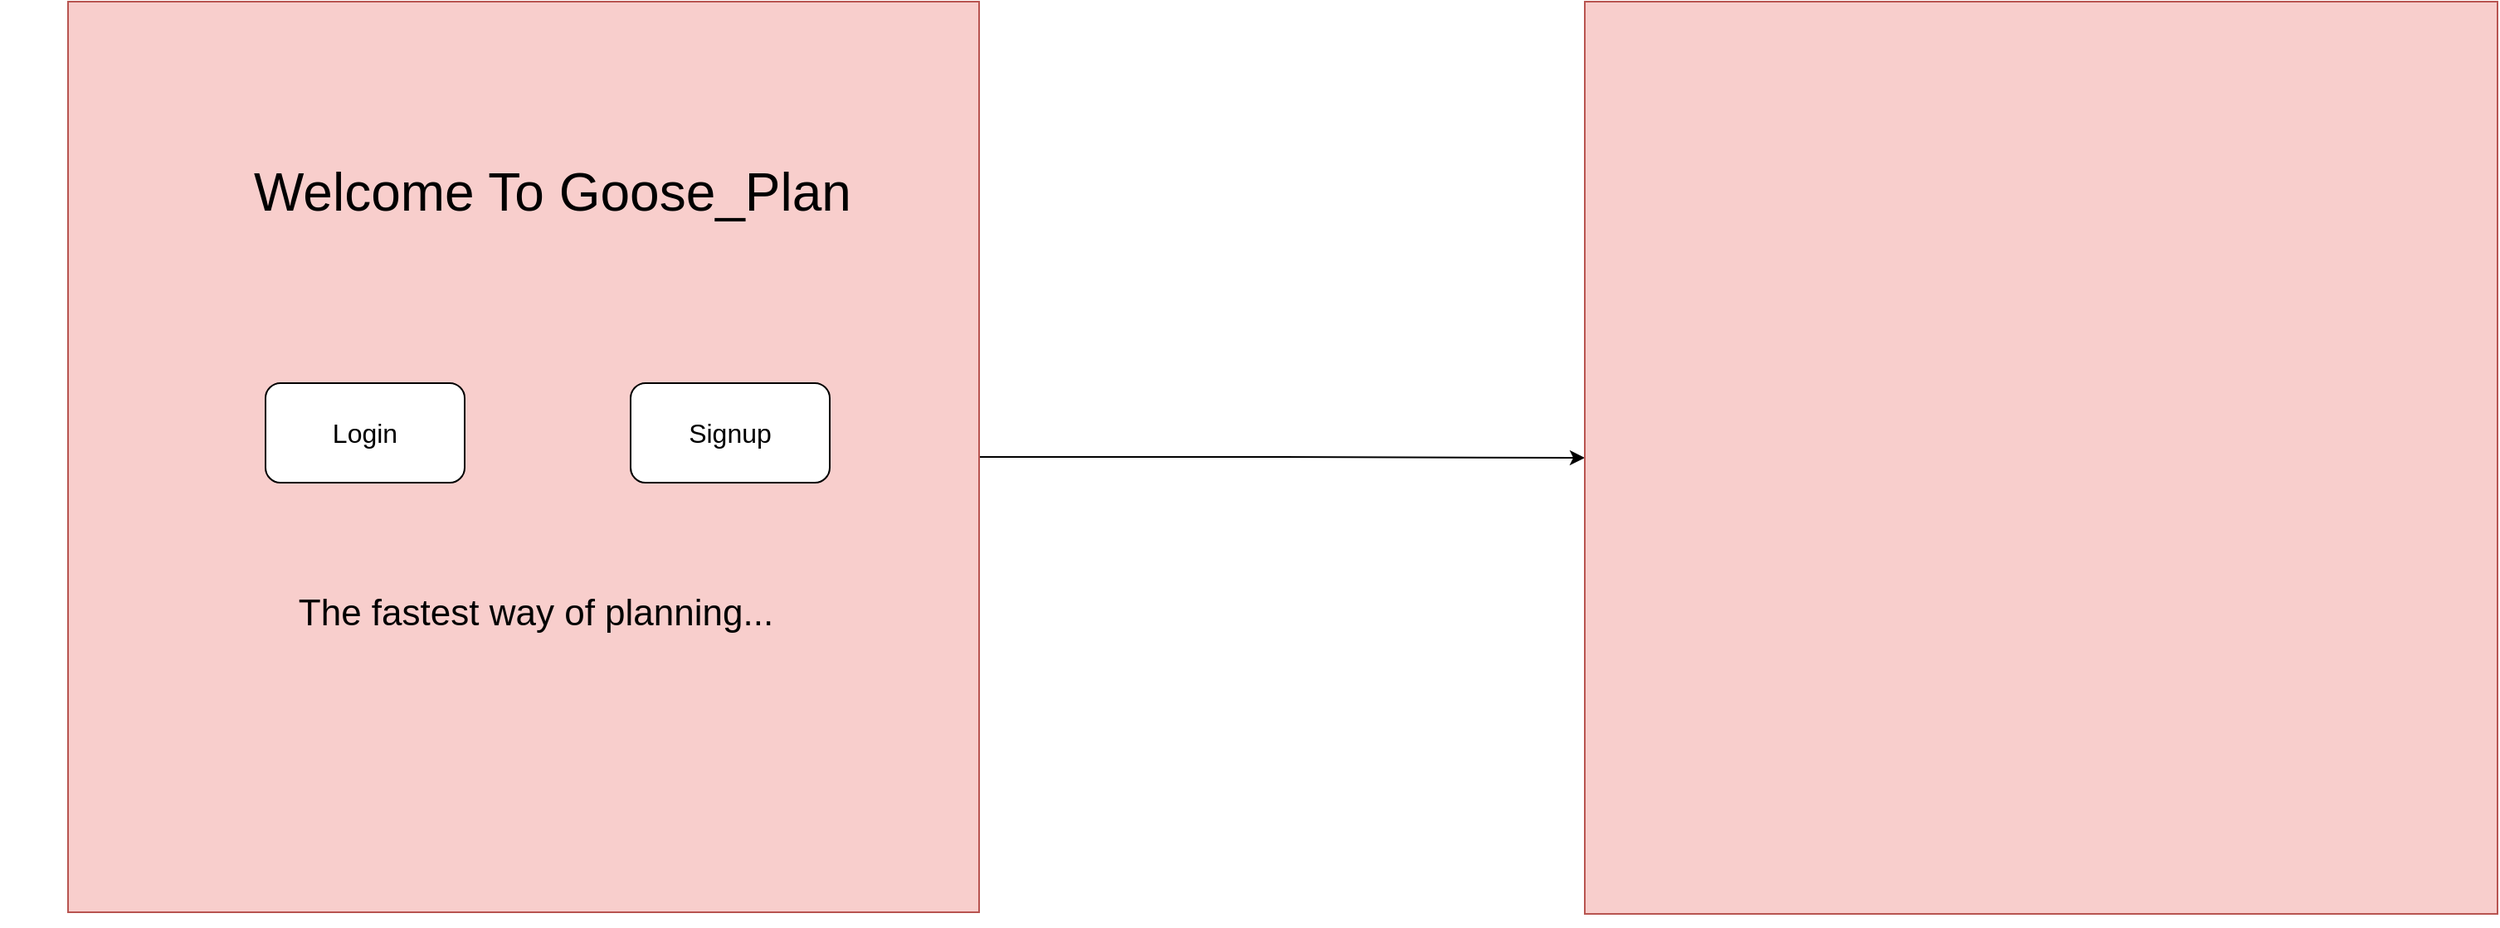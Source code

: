 <mxfile version="21.2.2" type="github">
  <diagram name="Page-1" id="fN_kPUefRSK5LdBiKVOg">
    <mxGraphModel dx="1590" dy="1080" grid="1" gridSize="10" guides="1" tooltips="1" connect="1" arrows="1" fold="1" page="1" pageScale="1" pageWidth="827" pageHeight="1169" math="0" shadow="0">
      <root>
        <mxCell id="0" />
        <mxCell id="1" parent="0" />
        <mxCell id="8TrDZY1N4ZAok5E6qu1y-15" style="edgeStyle=orthogonalEdgeStyle;rounded=0;orthogonalLoop=1;jettySize=auto;html=1;entryX=0;entryY=0.5;entryDx=0;entryDy=0;" edge="1" parent="1" source="WnF0JKDLOTkhBMKJS6SP-1" target="8TrDZY1N4ZAok5E6qu1y-13">
          <mxGeometry relative="1" as="geometry" />
        </mxCell>
        <mxCell id="WnF0JKDLOTkhBMKJS6SP-1" value="" style="whiteSpace=wrap;html=1;aspect=fixed;fillColor=#f8cecc;strokeColor=#b85450;movable=0;resizable=0;rotatable=0;deletable=0;editable=0;locked=1;connectable=0;" parent="1" vertex="1">
          <mxGeometry x="121" y="10" width="549" height="549" as="geometry" />
        </mxCell>
        <mxCell id="8TrDZY1N4ZAok5E6qu1y-5" value="Login" style="rounded=1;whiteSpace=wrap;html=1;fontSize=16;movable=0;resizable=0;rotatable=0;deletable=0;editable=0;locked=1;connectable=0;" vertex="1" parent="1">
          <mxGeometry x="240" y="240" width="120" height="60" as="geometry" />
        </mxCell>
        <mxCell id="8TrDZY1N4ZAok5E6qu1y-6" value="Signup" style="rounded=1;whiteSpace=wrap;html=1;fontSize=16;movable=0;resizable=0;rotatable=0;deletable=0;editable=0;locked=1;connectable=0;" vertex="1" parent="1">
          <mxGeometry x="460" y="240" width="120" height="60" as="geometry" />
        </mxCell>
        <mxCell id="8TrDZY1N4ZAok5E6qu1y-7" value="Welcome To Goose_Plan" style="text;strokeColor=none;align=center;fillColor=none;html=1;verticalAlign=middle;whiteSpace=wrap;rounded=0;fontSize=32;movable=0;resizable=0;rotatable=0;deletable=0;editable=0;locked=1;connectable=0;" vertex="1" parent="1">
          <mxGeometry x="93" y="50" width="640" height="150" as="geometry" />
        </mxCell>
        <mxCell id="8TrDZY1N4ZAok5E6qu1y-8" value="&lt;font style=&quot;font-size: 22px;&quot;&gt;The fastest way of planning...&lt;/font&gt;" style="text;strokeColor=none;align=center;fillColor=none;html=1;verticalAlign=middle;whiteSpace=wrap;rounded=0;fontSize=32;movable=0;resizable=0;rotatable=0;deletable=0;editable=0;locked=1;connectable=0;" vertex="1" parent="1">
          <mxGeometry x="80" y="310" width="646" height="130" as="geometry" />
        </mxCell>
        <mxCell id="8TrDZY1N4ZAok5E6qu1y-9" style="edgeStyle=orthogonalEdgeStyle;rounded=0;orthogonalLoop=1;jettySize=auto;html=1;exitX=0.5;exitY=1;exitDx=0;exitDy=0;movable=0;resizable=0;rotatable=0;deletable=0;editable=0;locked=1;connectable=0;" edge="1" parent="1" source="WnF0JKDLOTkhBMKJS6SP-1" target="WnF0JKDLOTkhBMKJS6SP-1">
          <mxGeometry relative="1" as="geometry" />
        </mxCell>
        <mxCell id="8TrDZY1N4ZAok5E6qu1y-13" value="" style="whiteSpace=wrap;html=1;aspect=fixed;fillColor=#f8cecc;strokeColor=#b85450;movable=1;resizable=1;rotatable=1;deletable=1;editable=1;locked=0;connectable=1;" vertex="1" parent="1">
          <mxGeometry x="1035" y="10" width="550" height="550" as="geometry" />
        </mxCell>
      </root>
    </mxGraphModel>
  </diagram>
</mxfile>

